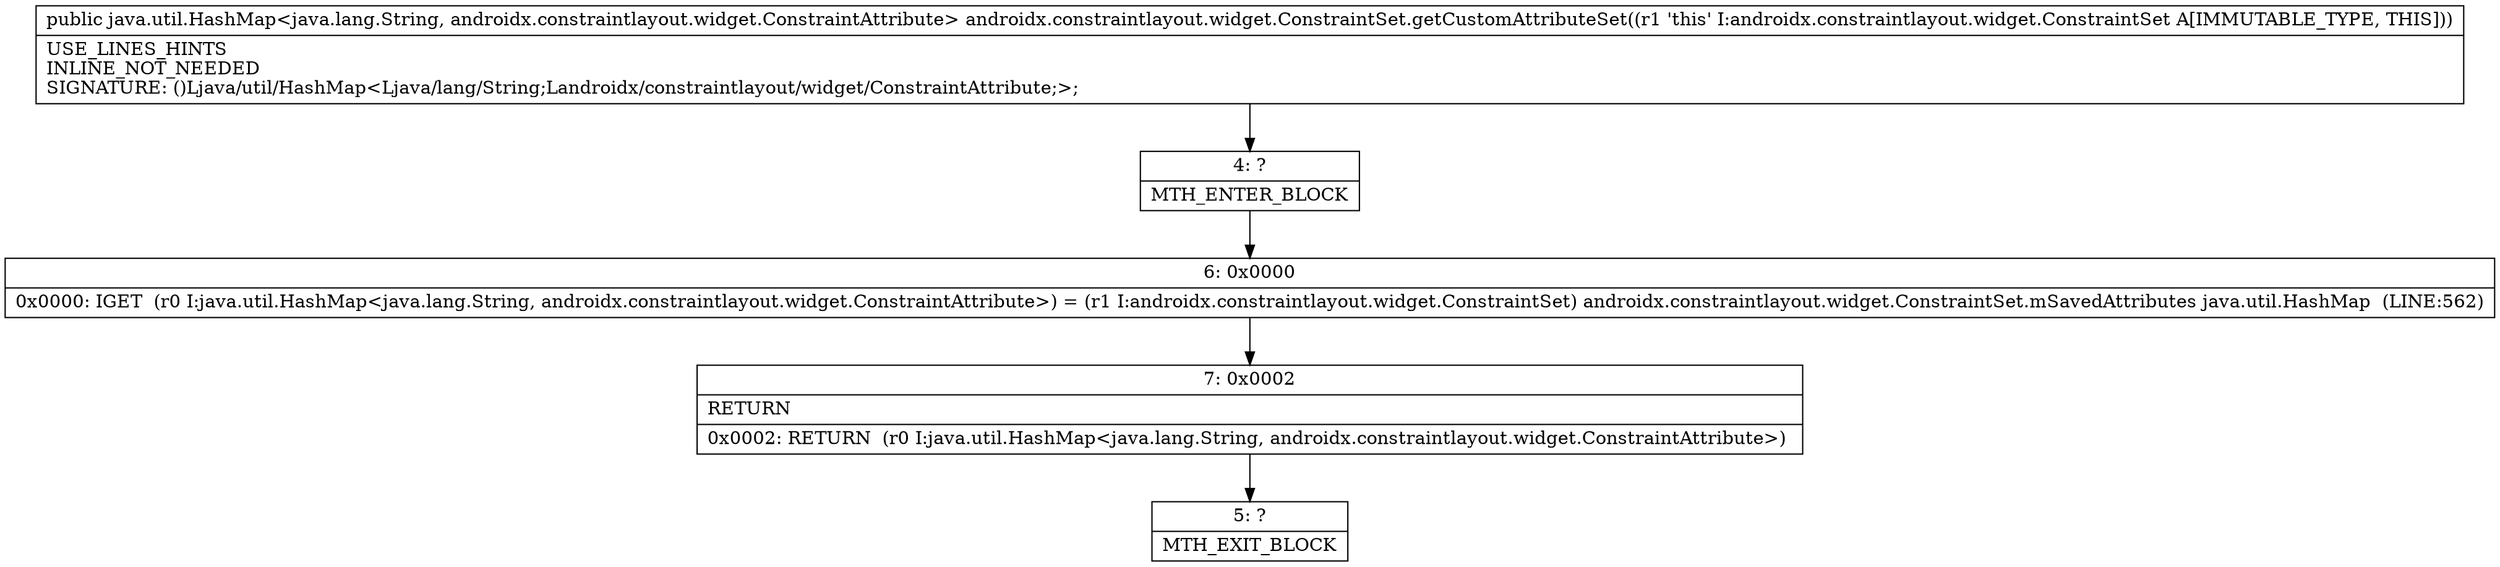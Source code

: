 digraph "CFG forandroidx.constraintlayout.widget.ConstraintSet.getCustomAttributeSet()Ljava\/util\/HashMap;" {
Node_4 [shape=record,label="{4\:\ ?|MTH_ENTER_BLOCK\l}"];
Node_6 [shape=record,label="{6\:\ 0x0000|0x0000: IGET  (r0 I:java.util.HashMap\<java.lang.String, androidx.constraintlayout.widget.ConstraintAttribute\>) = (r1 I:androidx.constraintlayout.widget.ConstraintSet) androidx.constraintlayout.widget.ConstraintSet.mSavedAttributes java.util.HashMap  (LINE:562)\l}"];
Node_7 [shape=record,label="{7\:\ 0x0002|RETURN\l|0x0002: RETURN  (r0 I:java.util.HashMap\<java.lang.String, androidx.constraintlayout.widget.ConstraintAttribute\>) \l}"];
Node_5 [shape=record,label="{5\:\ ?|MTH_EXIT_BLOCK\l}"];
MethodNode[shape=record,label="{public java.util.HashMap\<java.lang.String, androidx.constraintlayout.widget.ConstraintAttribute\> androidx.constraintlayout.widget.ConstraintSet.getCustomAttributeSet((r1 'this' I:androidx.constraintlayout.widget.ConstraintSet A[IMMUTABLE_TYPE, THIS]))  | USE_LINES_HINTS\lINLINE_NOT_NEEDED\lSIGNATURE: ()Ljava\/util\/HashMap\<Ljava\/lang\/String;Landroidx\/constraintlayout\/widget\/ConstraintAttribute;\>;\l}"];
MethodNode -> Node_4;Node_4 -> Node_6;
Node_6 -> Node_7;
Node_7 -> Node_5;
}

